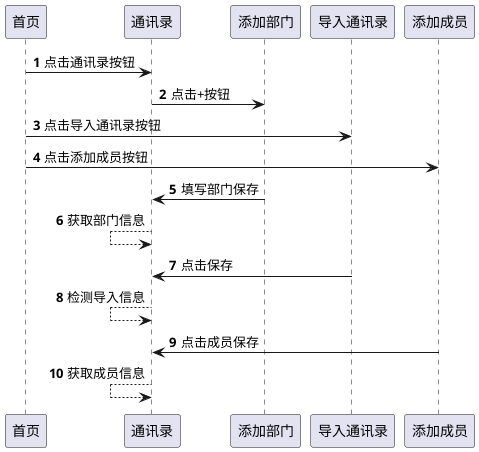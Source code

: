 @startuml
'https://plantuml.com/sequence-diagram

autonumber

首页 -> 通讯录 :点击通讯录按钮
通讯录 -> 添加部门: 点击+按钮
首页 -> 导入通讯录: 点击导入通讯录按钮
首页 -> 添加成员: 点击添加成员按钮

添加部门-> 通讯录: 填写部门保存
通讯录 <-- 通讯录: 获取部门信息
导入通讯录 -> 通讯录: 点击保存
通讯录 <-- 通讯录: 检测导入信息
添加成员 -> 通讯录: 点击成员保存


通讯录 <-- 通讯录: 获取成员信息
@enduml